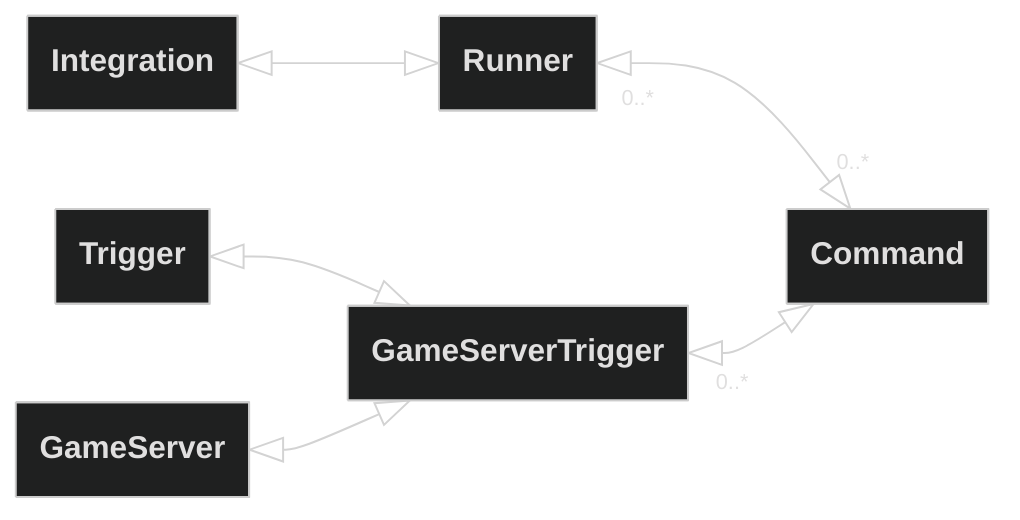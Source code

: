 ---
config:
    theme: dark
    class:
        hideEmptyMembersBox: true
        nodeSpacing: 200
        rankSpacing: 200
        useMaxWidth: true

---
classDiagram
    direction RL
    Command "0..*" <|--|> "0..*" Runner
    Runner  <|--|> Integration
    Command <|--|> "0..*" GameServerTrigger
    GameServerTrigger <|--|> Trigger
    GameServerTrigger <|--|> GameServer

    class GameServer
    class Command
    class Trigger
    class Runner
    class Integration
    class GameServerTrigger